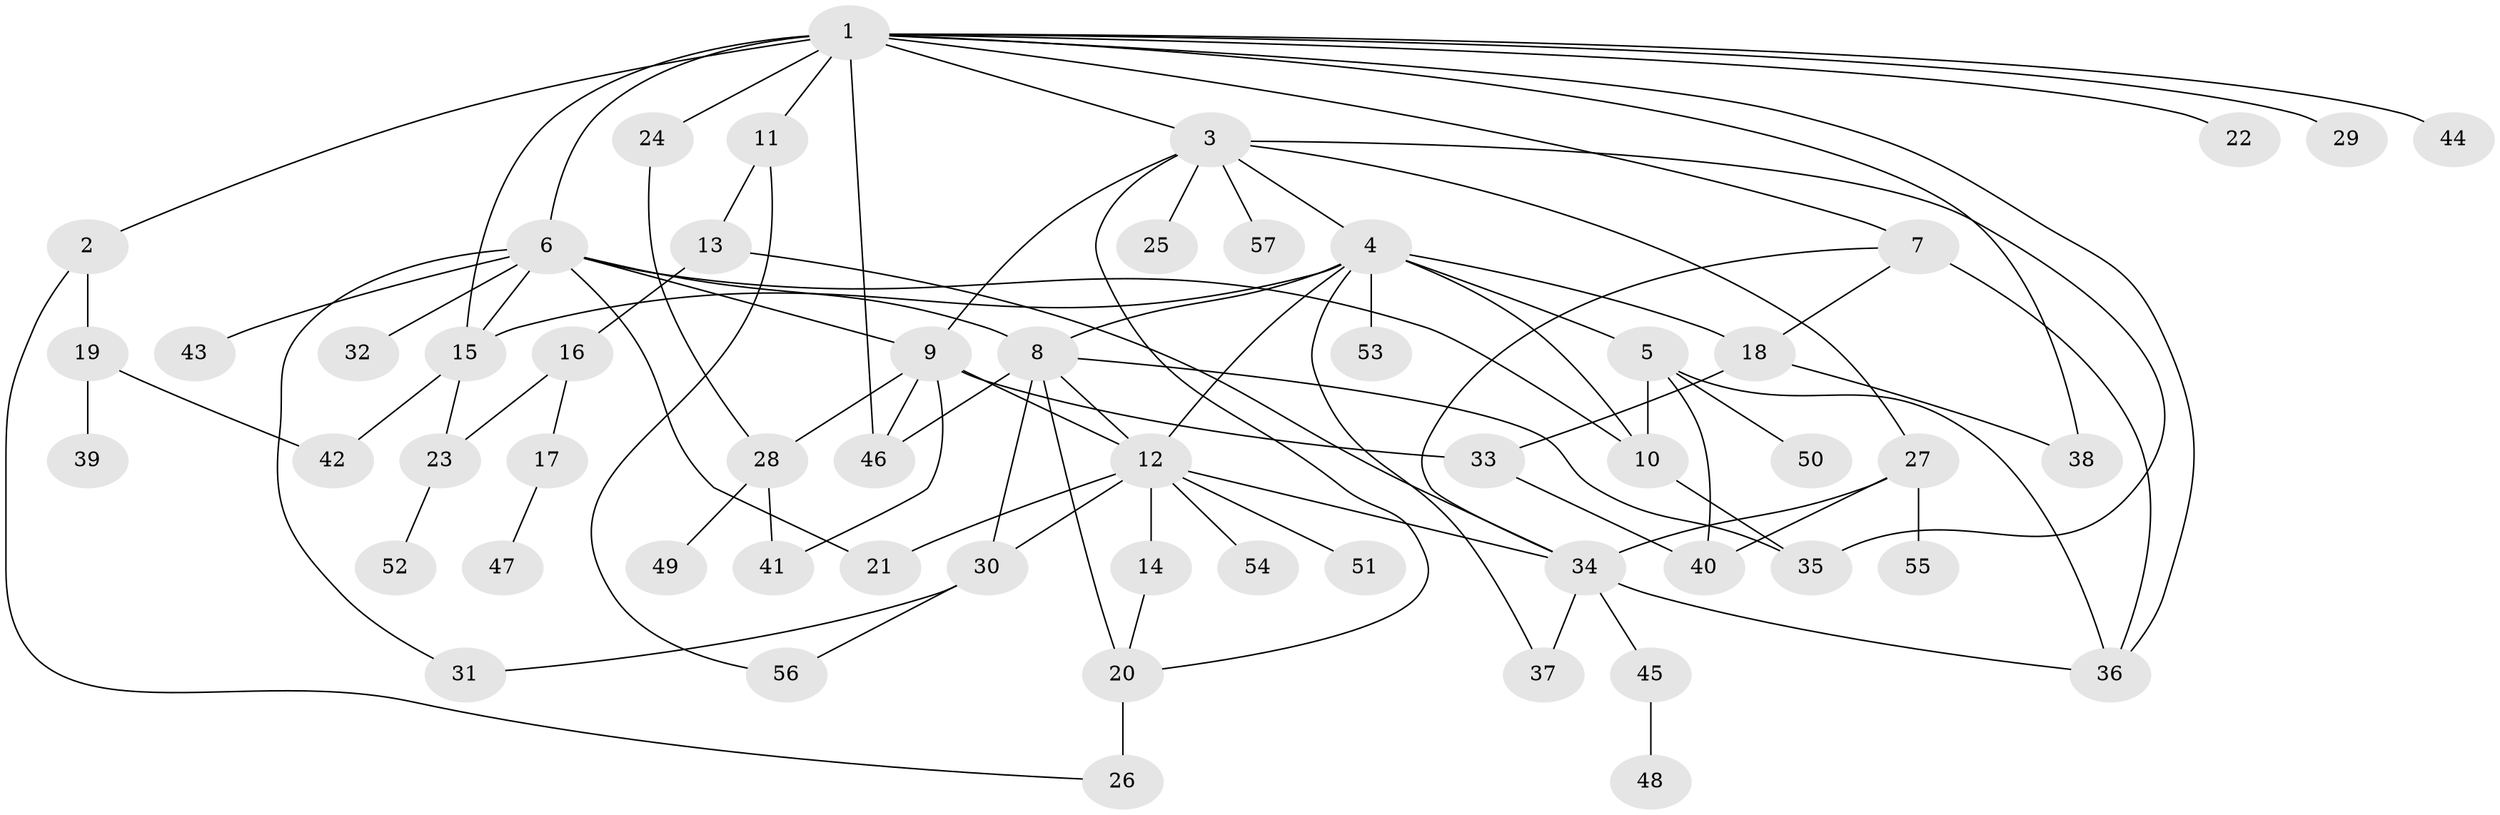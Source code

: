 // original degree distribution, {17: 0.008849557522123894, 3: 0.1504424778761062, 9: 0.008849557522123894, 20: 0.008849557522123894, 7: 0.02654867256637168, 10: 0.02654867256637168, 5: 0.035398230088495575, 2: 0.23893805309734514, 4: 0.061946902654867256, 1: 0.4247787610619469, 6: 0.008849557522123894}
// Generated by graph-tools (version 1.1) at 2025/35/03/09/25 02:35:39]
// undirected, 57 vertices, 91 edges
graph export_dot {
graph [start="1"]
  node [color=gray90,style=filled];
  1;
  2;
  3;
  4;
  5;
  6;
  7;
  8;
  9;
  10;
  11;
  12;
  13;
  14;
  15;
  16;
  17;
  18;
  19;
  20;
  21;
  22;
  23;
  24;
  25;
  26;
  27;
  28;
  29;
  30;
  31;
  32;
  33;
  34;
  35;
  36;
  37;
  38;
  39;
  40;
  41;
  42;
  43;
  44;
  45;
  46;
  47;
  48;
  49;
  50;
  51;
  52;
  53;
  54;
  55;
  56;
  57;
  1 -- 2 [weight=1.0];
  1 -- 3 [weight=1.0];
  1 -- 6 [weight=1.0];
  1 -- 7 [weight=1.0];
  1 -- 11 [weight=1.0];
  1 -- 15 [weight=1.0];
  1 -- 22 [weight=1.0];
  1 -- 24 [weight=1.0];
  1 -- 29 [weight=1.0];
  1 -- 36 [weight=1.0];
  1 -- 38 [weight=1.0];
  1 -- 44 [weight=1.0];
  1 -- 46 [weight=4.0];
  2 -- 19 [weight=1.0];
  2 -- 26 [weight=1.0];
  3 -- 4 [weight=1.0];
  3 -- 9 [weight=1.0];
  3 -- 20 [weight=1.0];
  3 -- 25 [weight=1.0];
  3 -- 27 [weight=1.0];
  3 -- 35 [weight=1.0];
  3 -- 57 [weight=1.0];
  4 -- 5 [weight=2.0];
  4 -- 8 [weight=1.0];
  4 -- 10 [weight=2.0];
  4 -- 12 [weight=1.0];
  4 -- 15 [weight=8.0];
  4 -- 18 [weight=3.0];
  4 -- 37 [weight=1.0];
  4 -- 53 [weight=1.0];
  5 -- 10 [weight=1.0];
  5 -- 36 [weight=1.0];
  5 -- 40 [weight=1.0];
  5 -- 50 [weight=1.0];
  6 -- 8 [weight=1.0];
  6 -- 9 [weight=1.0];
  6 -- 10 [weight=1.0];
  6 -- 15 [weight=1.0];
  6 -- 21 [weight=1.0];
  6 -- 31 [weight=1.0];
  6 -- 32 [weight=1.0];
  6 -- 43 [weight=1.0];
  7 -- 18 [weight=1.0];
  7 -- 34 [weight=1.0];
  7 -- 36 [weight=1.0];
  8 -- 12 [weight=1.0];
  8 -- 20 [weight=1.0];
  8 -- 30 [weight=6.0];
  8 -- 35 [weight=1.0];
  8 -- 46 [weight=1.0];
  9 -- 12 [weight=1.0];
  9 -- 28 [weight=1.0];
  9 -- 33 [weight=1.0];
  9 -- 41 [weight=1.0];
  9 -- 46 [weight=1.0];
  10 -- 35 [weight=1.0];
  11 -- 13 [weight=1.0];
  11 -- 56 [weight=1.0];
  12 -- 14 [weight=1.0];
  12 -- 21 [weight=1.0];
  12 -- 30 [weight=1.0];
  12 -- 34 [weight=1.0];
  12 -- 51 [weight=1.0];
  12 -- 54 [weight=1.0];
  13 -- 16 [weight=1.0];
  13 -- 34 [weight=1.0];
  14 -- 20 [weight=1.0];
  15 -- 23 [weight=1.0];
  15 -- 42 [weight=1.0];
  16 -- 17 [weight=1.0];
  16 -- 23 [weight=1.0];
  17 -- 47 [weight=1.0];
  18 -- 33 [weight=1.0];
  18 -- 38 [weight=2.0];
  19 -- 39 [weight=1.0];
  19 -- 42 [weight=1.0];
  20 -- 26 [weight=2.0];
  23 -- 52 [weight=1.0];
  24 -- 28 [weight=1.0];
  27 -- 34 [weight=1.0];
  27 -- 40 [weight=2.0];
  27 -- 55 [weight=1.0];
  28 -- 41 [weight=1.0];
  28 -- 49 [weight=1.0];
  30 -- 31 [weight=1.0];
  30 -- 56 [weight=1.0];
  33 -- 40 [weight=1.0];
  34 -- 36 [weight=1.0];
  34 -- 37 [weight=2.0];
  34 -- 45 [weight=1.0];
  45 -- 48 [weight=1.0];
}
